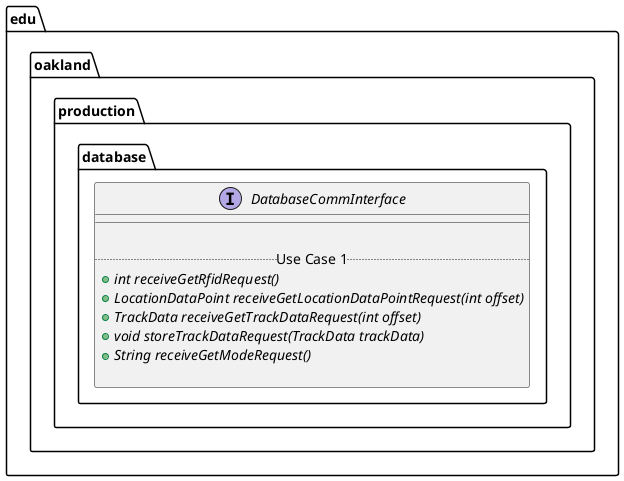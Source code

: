 @startuml DatabaseCommInterface

package edu.oakland.production.database {
    interface DatabaseCommInterface {
        __
        
        .. Use Case 1 ..
        {abstract} + int receiveGetRfidRequest()
        {abstract} + LocationDataPoint receiveGetLocationDataPointRequest(int offset)
        {abstract} + TrackData receiveGetTrackDataRequest(int offset)
        {abstract} + void storeTrackDataRequest(TrackData trackData)
        {abstract} + String receiveGetModeRequest()
        
    }
}

@enduml